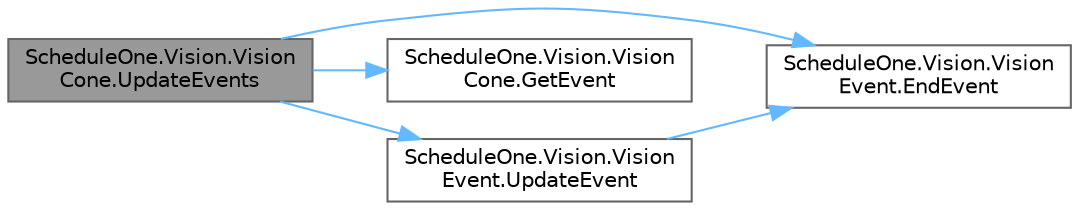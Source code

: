 digraph "ScheduleOne.Vision.VisionCone.UpdateEvents"
{
 // LATEX_PDF_SIZE
  bgcolor="transparent";
  edge [fontname=Helvetica,fontsize=10,labelfontname=Helvetica,labelfontsize=10];
  node [fontname=Helvetica,fontsize=10,shape=box,height=0.2,width=0.4];
  rankdir="LR";
  Node1 [id="Node000001",label="ScheduleOne.Vision.Vision\lCone.UpdateEvents",height=0.2,width=0.4,color="gray40", fillcolor="grey60", style="filled", fontcolor="black",tooltip=" "];
  Node1 -> Node2 [id="edge1_Node000001_Node000002",color="steelblue1",style="solid",tooltip=" "];
  Node2 [id="Node000002",label="ScheduleOne.Vision.Vision\lEvent.EndEvent",height=0.2,width=0.4,color="grey40", fillcolor="white", style="filled",URL="$class_schedule_one_1_1_vision_1_1_vision_event.html#a0f0ccf5693ffeb40e1bb22287b5d0f85",tooltip=" "];
  Node1 -> Node3 [id="edge2_Node000001_Node000003",color="steelblue1",style="solid",tooltip=" "];
  Node3 [id="Node000003",label="ScheduleOne.Vision.Vision\lCone.GetEvent",height=0.2,width=0.4,color="grey40", fillcolor="white", style="filled",URL="$class_schedule_one_1_1_vision_1_1_vision_cone.html#a3dd05d836e0640e690ec56143d78a26d",tooltip=" "];
  Node1 -> Node4 [id="edge3_Node000001_Node000004",color="steelblue1",style="solid",tooltip=" "];
  Node4 [id="Node000004",label="ScheduleOne.Vision.Vision\lEvent.UpdateEvent",height=0.2,width=0.4,color="grey40", fillcolor="white", style="filled",URL="$class_schedule_one_1_1_vision_1_1_vision_event.html#a78ee7c9f62ea4ec01756a4a01d502ef5",tooltip=" "];
  Node4 -> Node2 [id="edge4_Node000004_Node000002",color="steelblue1",style="solid",tooltip=" "];
}
